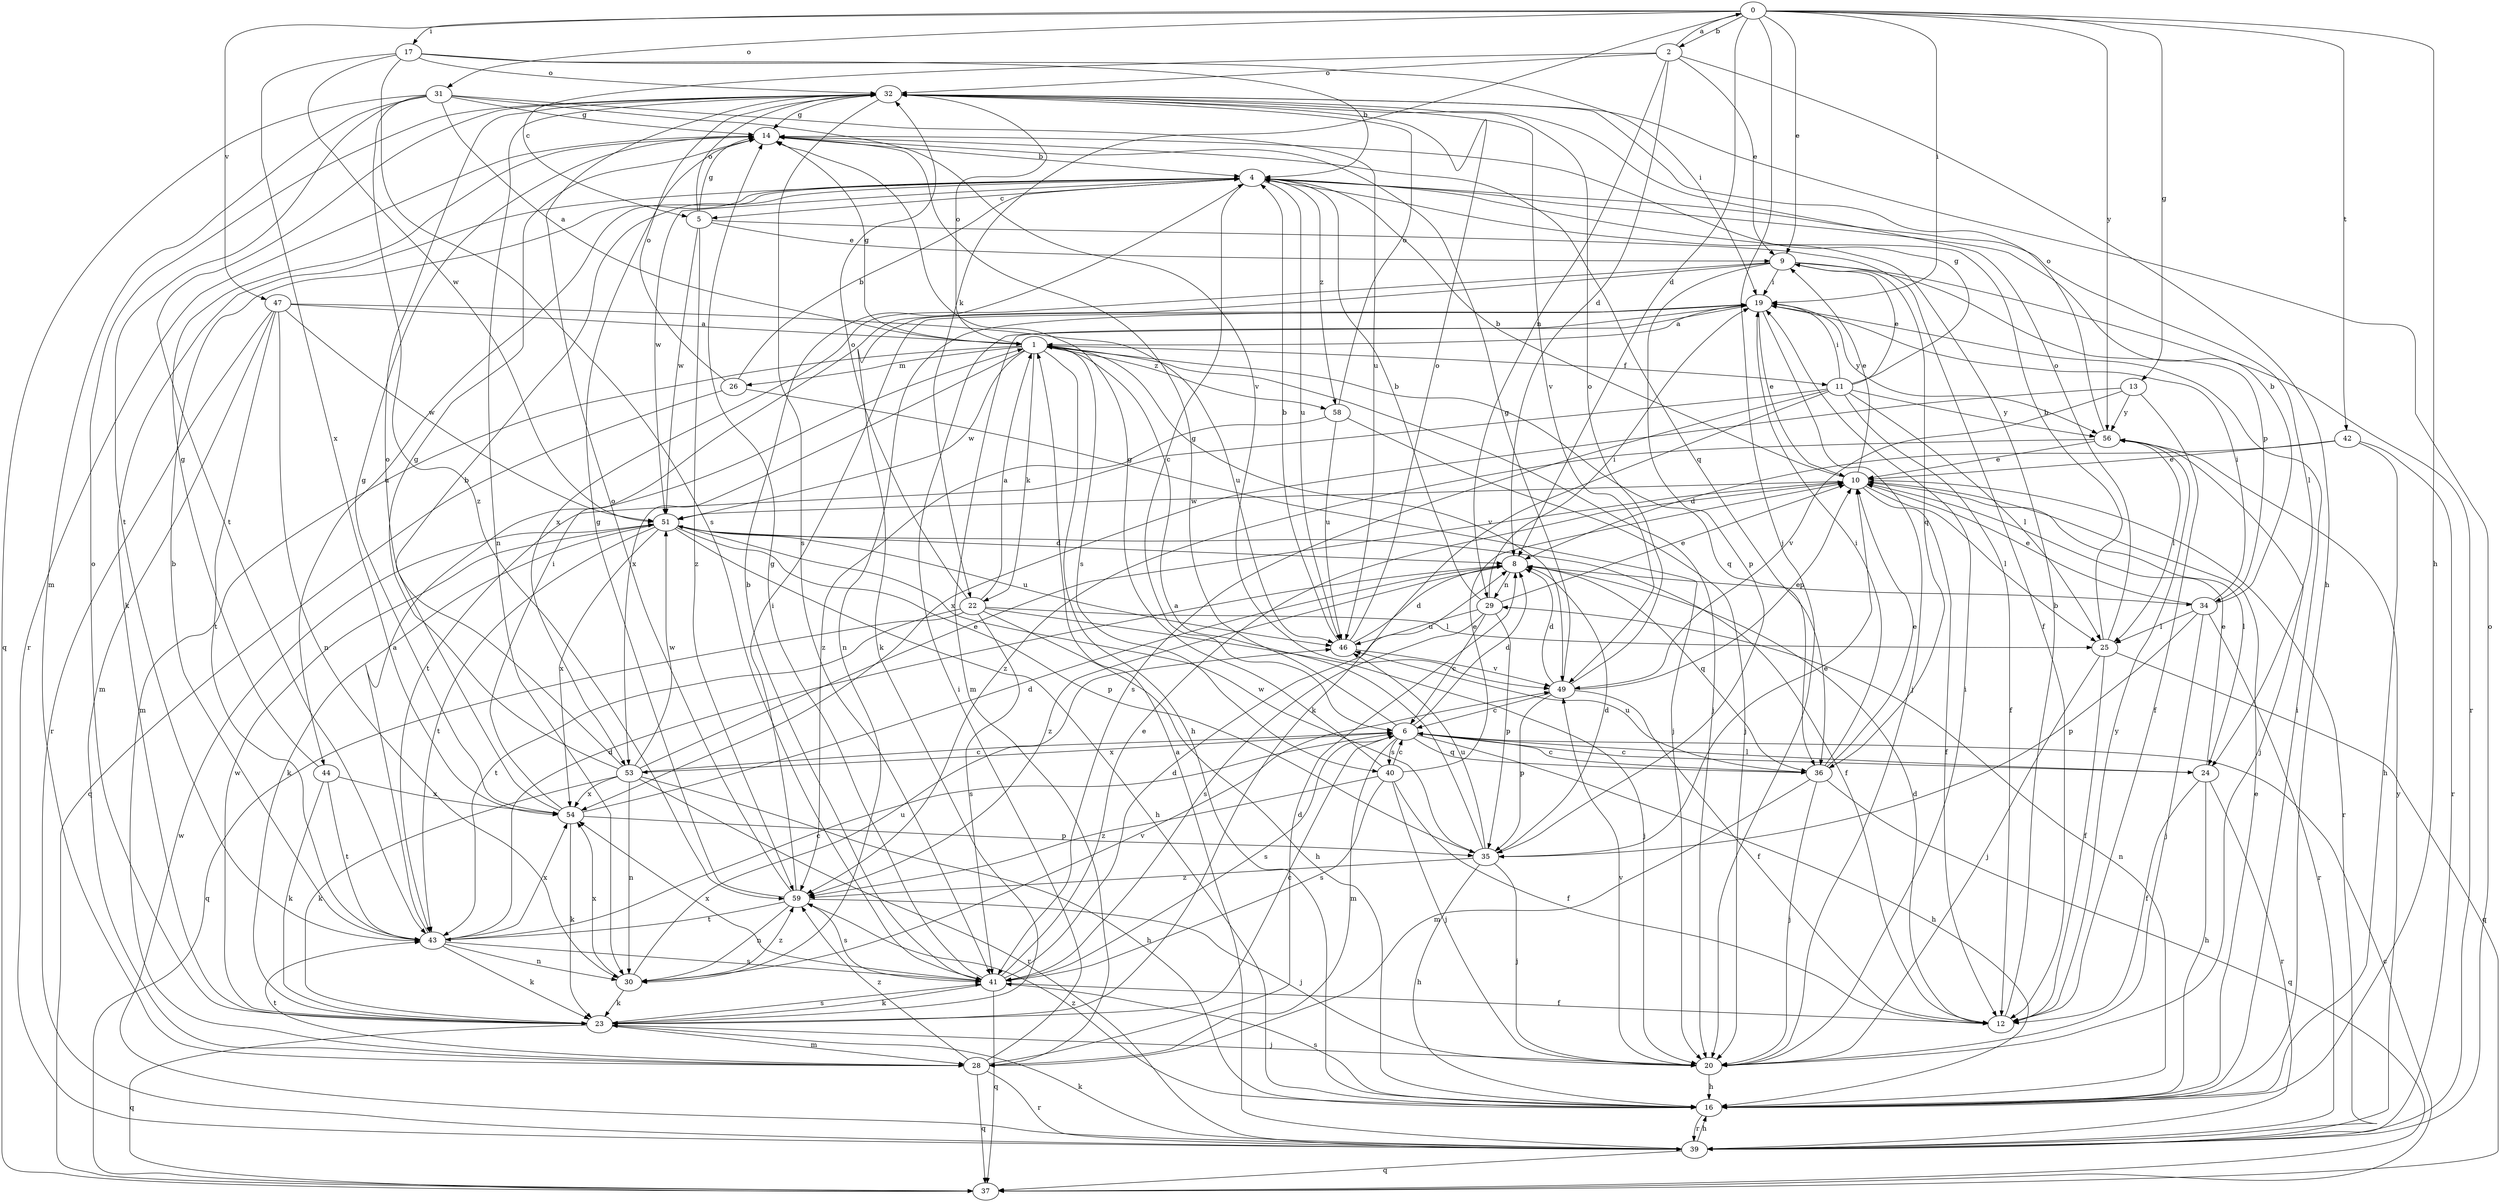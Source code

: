 strict digraph  {
0;
1;
2;
4;
5;
6;
8;
9;
10;
11;
12;
13;
14;
16;
17;
19;
20;
22;
23;
24;
25;
26;
28;
29;
30;
31;
32;
34;
35;
36;
37;
39;
40;
41;
42;
43;
44;
46;
47;
49;
51;
53;
54;
56;
58;
59;
0 -> 2  [label=b];
0 -> 8  [label=d];
0 -> 9  [label=e];
0 -> 13  [label=g];
0 -> 16  [label=h];
0 -> 17  [label=i];
0 -> 19  [label=i];
0 -> 20  [label=j];
0 -> 22  [label=k];
0 -> 31  [label=o];
0 -> 42  [label=t];
0 -> 47  [label=v];
0 -> 56  [label=y];
1 -> 11  [label=f];
1 -> 14  [label=g];
1 -> 16  [label=h];
1 -> 20  [label=j];
1 -> 22  [label=k];
1 -> 26  [label=m];
1 -> 28  [label=m];
1 -> 32  [label=o];
1 -> 36  [label=q];
1 -> 40  [label=s];
1 -> 49  [label=v];
1 -> 51  [label=w];
1 -> 53  [label=x];
1 -> 58  [label=z];
2 -> 0  [label=a];
2 -> 5  [label=c];
2 -> 8  [label=d];
2 -> 9  [label=e];
2 -> 16  [label=h];
2 -> 29  [label=n];
2 -> 32  [label=o];
4 -> 5  [label=c];
4 -> 6  [label=c];
4 -> 23  [label=k];
4 -> 24  [label=l];
4 -> 44  [label=u];
4 -> 46  [label=u];
4 -> 51  [label=w];
4 -> 58  [label=z];
5 -> 9  [label=e];
5 -> 12  [label=f];
5 -> 14  [label=g];
5 -> 32  [label=o];
5 -> 51  [label=w];
5 -> 59  [label=z];
6 -> 8  [label=d];
6 -> 14  [label=g];
6 -> 16  [label=h];
6 -> 24  [label=l];
6 -> 28  [label=m];
6 -> 36  [label=q];
6 -> 40  [label=s];
6 -> 41  [label=s];
6 -> 53  [label=x];
8 -> 29  [label=n];
8 -> 34  [label=p];
8 -> 36  [label=q];
8 -> 59  [label=z];
9 -> 19  [label=i];
9 -> 23  [label=k];
9 -> 34  [label=p];
9 -> 35  [label=p];
9 -> 36  [label=q];
9 -> 39  [label=r];
9 -> 53  [label=x];
10 -> 4  [label=b];
10 -> 9  [label=e];
10 -> 12  [label=f];
10 -> 24  [label=l];
10 -> 25  [label=l];
10 -> 39  [label=r];
10 -> 51  [label=w];
11 -> 9  [label=e];
11 -> 12  [label=f];
11 -> 14  [label=g];
11 -> 19  [label=i];
11 -> 23  [label=k];
11 -> 25  [label=l];
11 -> 41  [label=s];
11 -> 43  [label=t];
11 -> 56  [label=y];
12 -> 4  [label=b];
12 -> 8  [label=d];
12 -> 56  [label=y];
13 -> 12  [label=f];
13 -> 49  [label=v];
13 -> 54  [label=x];
13 -> 56  [label=y];
14 -> 4  [label=b];
14 -> 36  [label=q];
14 -> 39  [label=r];
16 -> 10  [label=e];
16 -> 19  [label=i];
16 -> 29  [label=n];
16 -> 39  [label=r];
16 -> 41  [label=s];
16 -> 59  [label=z];
17 -> 4  [label=b];
17 -> 19  [label=i];
17 -> 32  [label=o];
17 -> 41  [label=s];
17 -> 51  [label=w];
17 -> 54  [label=x];
19 -> 1  [label=a];
19 -> 10  [label=e];
19 -> 20  [label=j];
19 -> 28  [label=m];
19 -> 30  [label=n];
19 -> 56  [label=y];
20 -> 16  [label=h];
20 -> 19  [label=i];
20 -> 49  [label=v];
22 -> 1  [label=a];
22 -> 16  [label=h];
22 -> 20  [label=j];
22 -> 25  [label=l];
22 -> 32  [label=o];
22 -> 37  [label=q];
22 -> 41  [label=s];
22 -> 43  [label=t];
23 -> 6  [label=c];
23 -> 20  [label=j];
23 -> 28  [label=m];
23 -> 32  [label=o];
23 -> 37  [label=q];
23 -> 41  [label=s];
23 -> 51  [label=w];
24 -> 6  [label=c];
24 -> 10  [label=e];
24 -> 12  [label=f];
24 -> 16  [label=h];
24 -> 39  [label=r];
25 -> 4  [label=b];
25 -> 12  [label=f];
25 -> 20  [label=j];
25 -> 32  [label=o];
25 -> 37  [label=q];
26 -> 4  [label=b];
26 -> 20  [label=j];
26 -> 32  [label=o];
26 -> 37  [label=q];
28 -> 8  [label=d];
28 -> 19  [label=i];
28 -> 37  [label=q];
28 -> 39  [label=r];
28 -> 43  [label=t];
28 -> 59  [label=z];
29 -> 4  [label=b];
29 -> 6  [label=c];
29 -> 10  [label=e];
29 -> 19  [label=i];
29 -> 35  [label=p];
29 -> 41  [label=s];
29 -> 46  [label=u];
30 -> 23  [label=k];
30 -> 46  [label=u];
30 -> 49  [label=v];
30 -> 54  [label=x];
30 -> 59  [label=z];
31 -> 1  [label=a];
31 -> 14  [label=g];
31 -> 28  [label=m];
31 -> 37  [label=q];
31 -> 43  [label=t];
31 -> 46  [label=u];
31 -> 49  [label=v];
31 -> 59  [label=z];
32 -> 14  [label=g];
32 -> 30  [label=n];
32 -> 41  [label=s];
32 -> 43  [label=t];
32 -> 49  [label=v];
34 -> 4  [label=b];
34 -> 10  [label=e];
34 -> 19  [label=i];
34 -> 20  [label=j];
34 -> 25  [label=l];
34 -> 35  [label=p];
34 -> 39  [label=r];
35 -> 1  [label=a];
35 -> 8  [label=d];
35 -> 10  [label=e];
35 -> 16  [label=h];
35 -> 20  [label=j];
35 -> 46  [label=u];
35 -> 51  [label=w];
35 -> 59  [label=z];
36 -> 6  [label=c];
36 -> 10  [label=e];
36 -> 19  [label=i];
36 -> 20  [label=j];
36 -> 28  [label=m];
36 -> 37  [label=q];
36 -> 46  [label=u];
37 -> 6  [label=c];
39 -> 1  [label=a];
39 -> 16  [label=h];
39 -> 23  [label=k];
39 -> 32  [label=o];
39 -> 37  [label=q];
39 -> 51  [label=w];
39 -> 56  [label=y];
40 -> 6  [label=c];
40 -> 10  [label=e];
40 -> 12  [label=f];
40 -> 14  [label=g];
40 -> 20  [label=j];
40 -> 41  [label=s];
40 -> 59  [label=z];
41 -> 4  [label=b];
41 -> 8  [label=d];
41 -> 10  [label=e];
41 -> 12  [label=f];
41 -> 14  [label=g];
41 -> 23  [label=k];
41 -> 37  [label=q];
41 -> 54  [label=x];
42 -> 8  [label=d];
42 -> 10  [label=e];
42 -> 16  [label=h];
42 -> 39  [label=r];
43 -> 1  [label=a];
43 -> 4  [label=b];
43 -> 6  [label=c];
43 -> 8  [label=d];
43 -> 23  [label=k];
43 -> 30  [label=n];
43 -> 41  [label=s];
43 -> 54  [label=x];
44 -> 14  [label=g];
44 -> 23  [label=k];
44 -> 43  [label=t];
44 -> 54  [label=x];
46 -> 4  [label=b];
46 -> 8  [label=d];
46 -> 32  [label=o];
46 -> 49  [label=v];
47 -> 1  [label=a];
47 -> 28  [label=m];
47 -> 30  [label=n];
47 -> 39  [label=r];
47 -> 43  [label=t];
47 -> 46  [label=u];
47 -> 51  [label=w];
49 -> 6  [label=c];
49 -> 8  [label=d];
49 -> 10  [label=e];
49 -> 12  [label=f];
49 -> 14  [label=g];
49 -> 32  [label=o];
49 -> 35  [label=p];
51 -> 8  [label=d];
51 -> 12  [label=f];
51 -> 16  [label=h];
51 -> 23  [label=k];
51 -> 35  [label=p];
51 -> 43  [label=t];
51 -> 46  [label=u];
51 -> 54  [label=x];
53 -> 4  [label=b];
53 -> 6  [label=c];
53 -> 10  [label=e];
53 -> 14  [label=g];
53 -> 16  [label=h];
53 -> 23  [label=k];
53 -> 30  [label=n];
53 -> 39  [label=r];
53 -> 51  [label=w];
53 -> 54  [label=x];
54 -> 8  [label=d];
54 -> 14  [label=g];
54 -> 19  [label=i];
54 -> 23  [label=k];
54 -> 32  [label=o];
54 -> 35  [label=p];
56 -> 10  [label=e];
56 -> 20  [label=j];
56 -> 25  [label=l];
56 -> 32  [label=o];
56 -> 59  [label=z];
58 -> 20  [label=j];
58 -> 32  [label=o];
58 -> 46  [label=u];
58 -> 59  [label=z];
59 -> 14  [label=g];
59 -> 19  [label=i];
59 -> 20  [label=j];
59 -> 30  [label=n];
59 -> 32  [label=o];
59 -> 41  [label=s];
59 -> 43  [label=t];
}
